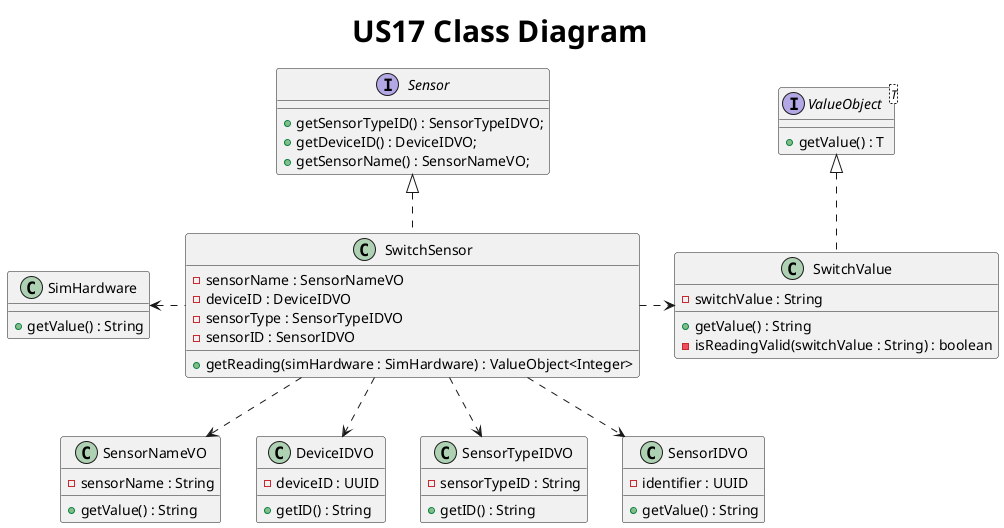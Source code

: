 @startuml
title <size: 30> US17 Class Diagram

interface Sensor {
    + getSensorTypeID() : SensorTypeIDVO;
    + getDeviceID() : DeviceIDVO;
    + getSensorName() : SensorNameVO;
}


interface ValueObject<T> {
    + getValue() : T
}

class SensorNameVO{
    - sensorName : String
    + getValue() : String
}

class DeviceIDVO{
    - deviceID : UUID
    + getID() : String
}

class SensorTypeIDVO{
    - sensorTypeID : String
    + getID() : String
}

class SensorIDVO{
    - identifier : UUID
    + getValue() : String
}


class SwitchSensor{
    - sensorName : SensorNameVO
    - deviceID : DeviceIDVO
    - sensorType : SensorTypeIDVO
    - sensorID : SensorIDVO

    + getReading(simHardware : SimHardware) : ValueObject<Integer>
}

class SwitchValue{
    - switchValue : String

    + getValue() : String
    - isReadingValid(switchValue : String) : boolean
}

class SimHardware{
    + getValue() : String
}

ValueObject <|.. SwitchValue
Sensor <|.. SwitchSensor
SwitchSensor .right.> SwitchValue
SwitchSensor .left.> SimHardware
SwitchSensor .down.> SensorNameVO
SwitchSensor .down.> DeviceIDVO
SwitchSensor .down.> SensorTypeIDVO
SwitchSensor .down.> SensorIDVO

@enduml
